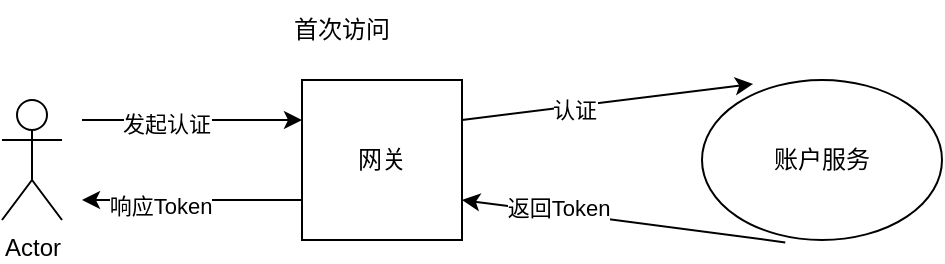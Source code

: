 <mxfile version="21.3.2" type="github">
  <diagram name="Page-1" id="e7e014a7-5840-1c2e-5031-d8a46d1fe8dd">
    <mxGraphModel dx="474" dy="581" grid="1" gridSize="10" guides="1" tooltips="1" connect="1" arrows="1" fold="1" page="1" pageScale="1" pageWidth="1169" pageHeight="826" background="none" math="0" shadow="0">
      <root>
        <mxCell id="0" />
        <mxCell id="1" parent="0" />
        <mxCell id="1aV7oACxVhnd8hm2JZCo-41" value="网关" style="whiteSpace=wrap;html=1;aspect=fixed;" vertex="1" parent="1">
          <mxGeometry x="210" y="40" width="80" height="80" as="geometry" />
        </mxCell>
        <mxCell id="1aV7oACxVhnd8hm2JZCo-42" value="Actor" style="shape=umlActor;verticalLabelPosition=bottom;verticalAlign=top;html=1;outlineConnect=0;" vertex="1" parent="1">
          <mxGeometry x="60" y="50" width="30" height="60" as="geometry" />
        </mxCell>
        <mxCell id="1aV7oACxVhnd8hm2JZCo-43" value="" style="endArrow=classic;html=1;rounded=0;entryX=0;entryY=0.25;entryDx=0;entryDy=0;" edge="1" parent="1" target="1aV7oACxVhnd8hm2JZCo-41">
          <mxGeometry width="50" height="50" relative="1" as="geometry">
            <mxPoint x="100" y="60" as="sourcePoint" />
            <mxPoint x="220" y="190" as="targetPoint" />
          </mxGeometry>
        </mxCell>
        <mxCell id="1aV7oACxVhnd8hm2JZCo-44" value="发起认证" style="edgeLabel;html=1;align=center;verticalAlign=middle;resizable=0;points=[];" vertex="1" connectable="0" parent="1aV7oACxVhnd8hm2JZCo-43">
          <mxGeometry x="-0.236" y="-2" relative="1" as="geometry">
            <mxPoint as="offset" />
          </mxGeometry>
        </mxCell>
        <mxCell id="1aV7oACxVhnd8hm2JZCo-45" value="" style="endArrow=classic;html=1;rounded=0;exitX=0;exitY=0.75;exitDx=0;exitDy=0;" edge="1" parent="1" source="1aV7oACxVhnd8hm2JZCo-41">
          <mxGeometry width="50" height="50" relative="1" as="geometry">
            <mxPoint x="170" y="240" as="sourcePoint" />
            <mxPoint x="100" y="100" as="targetPoint" />
          </mxGeometry>
        </mxCell>
        <mxCell id="1aV7oACxVhnd8hm2JZCo-46" value="响应Token" style="edgeLabel;html=1;align=center;verticalAlign=middle;resizable=0;points=[];" vertex="1" connectable="0" parent="1aV7oACxVhnd8hm2JZCo-45">
          <mxGeometry x="0.291" y="3" relative="1" as="geometry">
            <mxPoint as="offset" />
          </mxGeometry>
        </mxCell>
        <mxCell id="1aV7oACxVhnd8hm2JZCo-47" value="账户服务" style="ellipse;whiteSpace=wrap;html=1;" vertex="1" parent="1">
          <mxGeometry x="410" y="40" width="120" height="80" as="geometry" />
        </mxCell>
        <mxCell id="1aV7oACxVhnd8hm2JZCo-48" value="" style="endArrow=classic;html=1;rounded=0;exitX=1;exitY=0.25;exitDx=0;exitDy=0;entryX=0.213;entryY=0.025;entryDx=0;entryDy=0;entryPerimeter=0;" edge="1" parent="1" source="1aV7oACxVhnd8hm2JZCo-41" target="1aV7oACxVhnd8hm2JZCo-47">
          <mxGeometry width="50" height="50" relative="1" as="geometry">
            <mxPoint x="260" y="240" as="sourcePoint" />
            <mxPoint x="400" y="40" as="targetPoint" />
          </mxGeometry>
        </mxCell>
        <mxCell id="1aV7oACxVhnd8hm2JZCo-49" value="认证" style="edgeLabel;html=1;align=center;verticalAlign=middle;resizable=0;points=[];" vertex="1" connectable="0" parent="1aV7oACxVhnd8hm2JZCo-48">
          <mxGeometry x="-0.235" y="-3" relative="1" as="geometry">
            <mxPoint y="-1" as="offset" />
          </mxGeometry>
        </mxCell>
        <mxCell id="1aV7oACxVhnd8hm2JZCo-50" value="" style="endArrow=classic;html=1;rounded=0;entryX=1;entryY=0.75;entryDx=0;entryDy=0;exitX=0.347;exitY=1.015;exitDx=0;exitDy=0;exitPerimeter=0;" edge="1" parent="1" source="1aV7oACxVhnd8hm2JZCo-47" target="1aV7oACxVhnd8hm2JZCo-41">
          <mxGeometry width="50" height="50" relative="1" as="geometry">
            <mxPoint x="260" y="240" as="sourcePoint" />
            <mxPoint x="310" y="190" as="targetPoint" />
          </mxGeometry>
        </mxCell>
        <mxCell id="1aV7oACxVhnd8hm2JZCo-51" value="返回Token" style="edgeLabel;html=1;align=center;verticalAlign=middle;resizable=0;points=[];" vertex="1" connectable="0" parent="1aV7oACxVhnd8hm2JZCo-50">
          <mxGeometry x="0.41" y="-3" relative="1" as="geometry">
            <mxPoint as="offset" />
          </mxGeometry>
        </mxCell>
        <mxCell id="1aV7oACxVhnd8hm2JZCo-52" value="首次访问" style="text;html=1;strokeColor=none;fillColor=none;align=center;verticalAlign=middle;whiteSpace=wrap;rounded=0;" vertex="1" parent="1">
          <mxGeometry x="200" width="60" height="30" as="geometry" />
        </mxCell>
      </root>
    </mxGraphModel>
  </diagram>
</mxfile>
